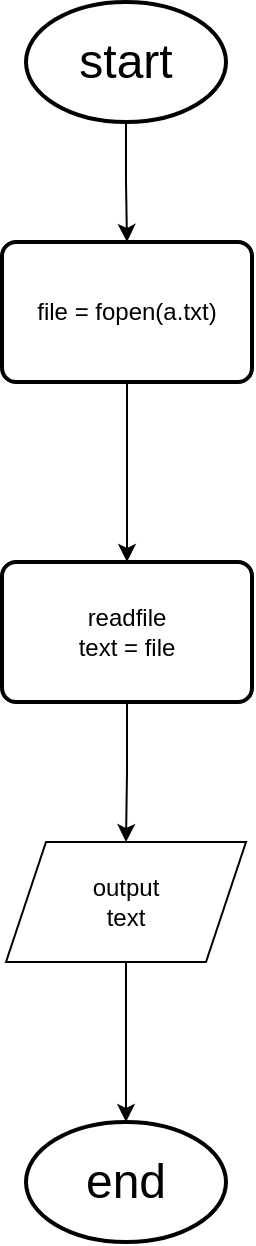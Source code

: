 <mxfile version="25.0.3">
  <diagram name="Page-1" id="Wv0qmRs0C8YBN1ncjyyb">
    <mxGraphModel dx="1434" dy="746" grid="1" gridSize="10" guides="1" tooltips="1" connect="1" arrows="1" fold="1" page="1" pageScale="1" pageWidth="850" pageHeight="1100" math="0" shadow="0">
      <root>
        <mxCell id="0" />
        <mxCell id="1" parent="0" />
        <mxCell id="S7X30ELGA687fzaQQ1ZM-6" style="edgeStyle=orthogonalEdgeStyle;rounded=0;orthogonalLoop=1;jettySize=auto;html=1;entryX=0.5;entryY=0;entryDx=0;entryDy=0;" edge="1" parent="1" source="S7X30ELGA687fzaQQ1ZM-1" target="S7X30ELGA687fzaQQ1ZM-3">
          <mxGeometry relative="1" as="geometry" />
        </mxCell>
        <mxCell id="S7X30ELGA687fzaQQ1ZM-1" value="&lt;font style=&quot;font-size: 24px;&quot;&gt;start&lt;/font&gt;" style="strokeWidth=2;html=1;shape=mxgraph.flowchart.start_1;whiteSpace=wrap;" vertex="1" parent="1">
          <mxGeometry x="375" y="40" width="100" height="60" as="geometry" />
        </mxCell>
        <mxCell id="S7X30ELGA687fzaQQ1ZM-2" value="&lt;font style=&quot;font-size: 24px;&quot;&gt;end&lt;/font&gt;" style="strokeWidth=2;html=1;shape=mxgraph.flowchart.start_1;whiteSpace=wrap;" vertex="1" parent="1">
          <mxGeometry x="375" y="600" width="100" height="60" as="geometry" />
        </mxCell>
        <mxCell id="S7X30ELGA687fzaQQ1ZM-7" style="edgeStyle=orthogonalEdgeStyle;rounded=0;orthogonalLoop=1;jettySize=auto;html=1;entryX=0.5;entryY=0;entryDx=0;entryDy=0;" edge="1" parent="1" source="S7X30ELGA687fzaQQ1ZM-3" target="S7X30ELGA687fzaQQ1ZM-4">
          <mxGeometry relative="1" as="geometry" />
        </mxCell>
        <mxCell id="S7X30ELGA687fzaQQ1ZM-3" value="file = fopen(a.txt)" style="rounded=1;whiteSpace=wrap;html=1;absoluteArcSize=1;arcSize=14;strokeWidth=2;" vertex="1" parent="1">
          <mxGeometry x="363" y="160" width="125" height="70" as="geometry" />
        </mxCell>
        <mxCell id="S7X30ELGA687fzaQQ1ZM-8" style="edgeStyle=orthogonalEdgeStyle;rounded=0;orthogonalLoop=1;jettySize=auto;html=1;entryX=0.5;entryY=0;entryDx=0;entryDy=0;" edge="1" parent="1" source="S7X30ELGA687fzaQQ1ZM-4" target="S7X30ELGA687fzaQQ1ZM-5">
          <mxGeometry relative="1" as="geometry" />
        </mxCell>
        <mxCell id="S7X30ELGA687fzaQQ1ZM-4" value="readfile&lt;br&gt;text = file" style="rounded=1;whiteSpace=wrap;html=1;absoluteArcSize=1;arcSize=14;strokeWidth=2;" vertex="1" parent="1">
          <mxGeometry x="363" y="320" width="125" height="70" as="geometry" />
        </mxCell>
        <mxCell id="S7X30ELGA687fzaQQ1ZM-5" value="output&lt;br&gt;text" style="shape=parallelogram;perimeter=parallelogramPerimeter;whiteSpace=wrap;html=1;fixedSize=1;" vertex="1" parent="1">
          <mxGeometry x="365" y="460" width="120" height="60" as="geometry" />
        </mxCell>
        <mxCell id="S7X30ELGA687fzaQQ1ZM-9" style="edgeStyle=orthogonalEdgeStyle;rounded=0;orthogonalLoop=1;jettySize=auto;html=1;entryX=0.5;entryY=0;entryDx=0;entryDy=0;entryPerimeter=0;" edge="1" parent="1" source="S7X30ELGA687fzaQQ1ZM-5" target="S7X30ELGA687fzaQQ1ZM-2">
          <mxGeometry relative="1" as="geometry" />
        </mxCell>
      </root>
    </mxGraphModel>
  </diagram>
</mxfile>

